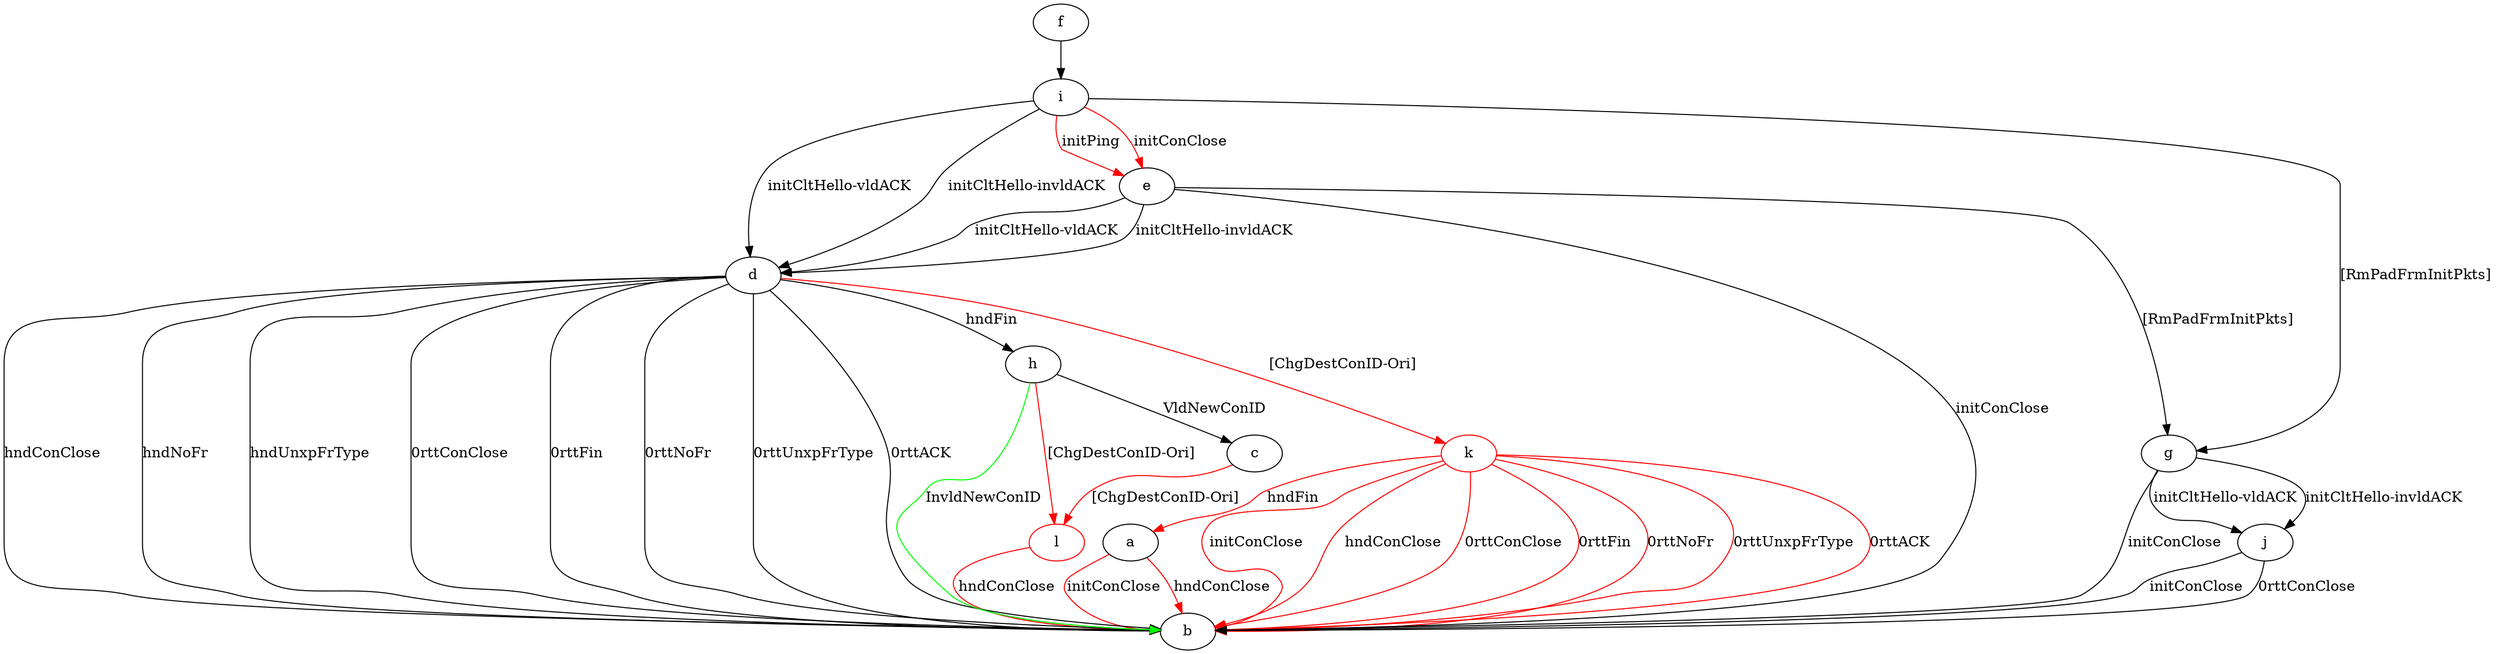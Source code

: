 digraph "" {
	a -> b	[key=0,
		color=red,
		label="initConClose "];
	a -> b	[key=1,
		color=red,
		label="hndConClose "];
	l	[color=red];
	c -> l	[key=0,
		color=red,
		label="[ChgDestConID-Ori] "];
	d -> b	[key=0,
		label="hndConClose "];
	d -> b	[key=1,
		label="hndNoFr "];
	d -> b	[key=2,
		label="hndUnxpFrType "];
	d -> b	[key=3,
		label="0rttConClose "];
	d -> b	[key=4,
		label="0rttFin "];
	d -> b	[key=5,
		label="0rttNoFr "];
	d -> b	[key=6,
		label="0rttUnxpFrType "];
	d -> b	[key=7,
		label="0rttACK "];
	d -> h	[key=0,
		label="hndFin "];
	k	[color=red];
	d -> k	[key=0,
		color=red,
		label="[ChgDestConID-Ori] "];
	e -> b	[key=0,
		label="initConClose "];
	e -> d	[key=0,
		label="initCltHello-vldACK "];
	e -> d	[key=1,
		label="initCltHello-invldACK "];
	e -> g	[key=0,
		label="[RmPadFrmInitPkts] "];
	f -> i	[key=0];
	g -> b	[key=0,
		label="initConClose "];
	g -> j	[key=0,
		label="initCltHello-vldACK "];
	g -> j	[key=1,
		label="initCltHello-invldACK "];
	h -> b	[key=0,
		color=green,
		label="InvldNewConID "];
	h -> c	[key=0,
		label="VldNewConID "];
	h -> l	[key=0,
		color=red,
		label="[ChgDestConID-Ori] "];
	i -> d	[key=0,
		label="initCltHello-vldACK "];
	i -> d	[key=1,
		label="initCltHello-invldACK "];
	i -> e	[key=0,
		color=red,
		label="initPing "];
	i -> e	[key=1,
		color=red,
		label="initConClose "];
	i -> g	[key=0,
		label="[RmPadFrmInitPkts] "];
	j -> b	[key=0,
		label="initConClose "];
	j -> b	[key=1,
		label="0rttConClose "];
	k -> a	[key=0,
		color=red,
		label="hndFin "];
	k -> b	[key=0,
		color=red,
		label="initConClose "];
	k -> b	[key=1,
		color=red,
		label="hndConClose "];
	k -> b	[key=2,
		color=red,
		label="0rttConClose "];
	k -> b	[key=3,
		color=red,
		label="0rttFin "];
	k -> b	[key=4,
		color=red,
		label="0rttNoFr "];
	k -> b	[key=5,
		color=red,
		label="0rttUnxpFrType "];
	k -> b	[key=6,
		color=red,
		label="0rttACK "];
	l -> b	[key=0,
		color=red,
		label="hndConClose "];
}
